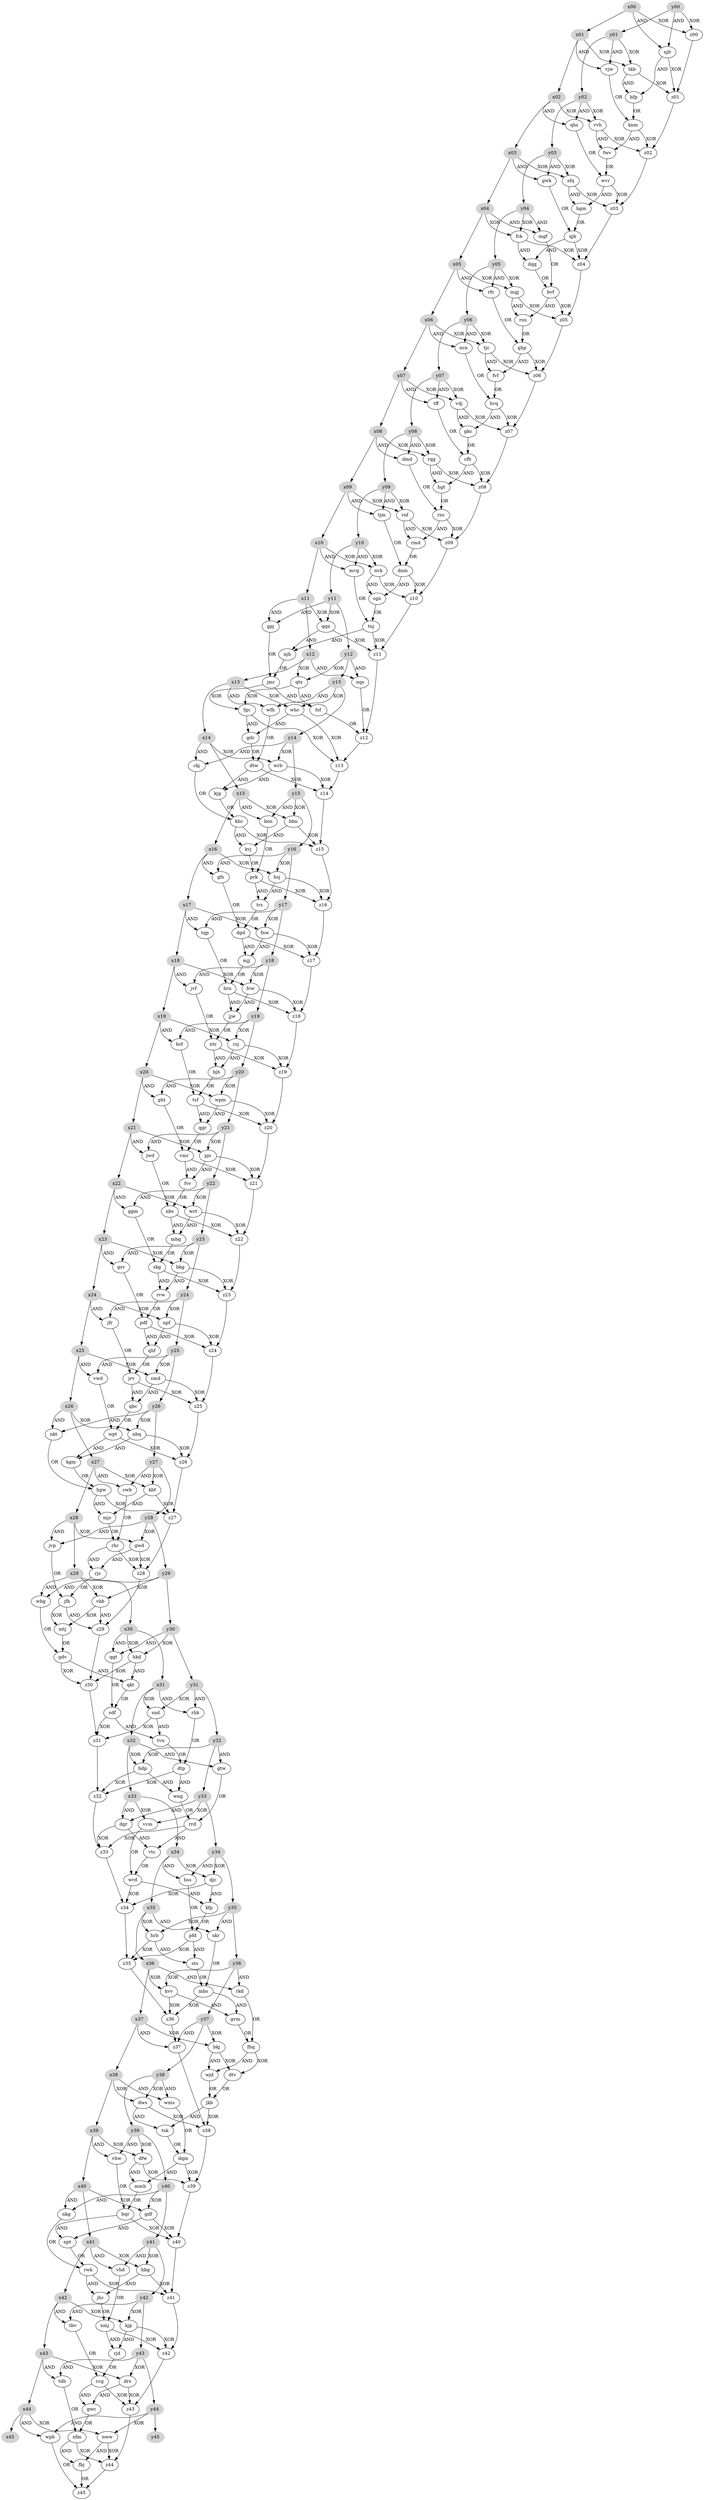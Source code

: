 
digraph G {
  subgraph input_x {
    node [style=filled,color=lightgrey];
    x00 -> x01 -> x02 -> x03 -> x04 -> x05 -> x06 -> x07 -> x08 -> x09 -> x10 -> x11 -> x12 -> x13 -> x14 -> x15 -> x16 -> x17 -> x18 -> x19 -> x20 -> x21 -> x22 -> x23 -> x24 -> x25 -> x26 -> x27 -> x28 -> x29 -> x30 -> x31 -> x32 -> x33 -> x34 -> x35 -> x36 -> x37 -> x38 -> x39 -> x40 -> x41 -> x42 -> x43 -> x44 -> x45;
  }
  subgraph input_y {
    node [style=filled,color=lightgrey];
    y00 -> y01 -> y02 -> y03 -> y04 -> y05 -> y06 -> y07 -> y08 -> y09 -> y10 -> y11 -> y12 -> y13 -> y14 -> y15 -> y16 -> y17 -> y18 -> y19 -> y20 -> y21 -> y22 -> y23 -> y24 -> y25 -> y26 -> y27 -> y28 -> y29 -> y30 -> y31 -> y32 -> y33 -> y34 -> y35 -> y36 -> y37 -> y38 -> y39 -> y40 -> y41 -> y42 -> y43 -> y44 -> y45;
  }
  subgraph output_z {
    z00 -> z01 -> z02 -> z03 -> z04 -> z05 -> z06 -> z07 -> z08 -> z09 -> z10 -> z11 -> z12 -> z13 -> z14 -> z15 -> z16 -> z17 -> z18 -> z19 -> z20 -> z21 -> z22 -> z23 -> z24 -> z25 -> z26 -> z27 -> z28 -> z29 -> z30 -> z31 -> z32 -> z33 -> z34 -> z35 -> z36 -> z37 -> z38 -> z39 -> z40 -> z41 -> z42 -> z43 -> z44 -> z45;
  }
"fcw" -> "jjw" [label="AND"]; "hrn" -> "jjw" [label="AND"];
"rhr" -> "rjs" [label="AND"]; "gwd" -> "rjs" [label="AND"];
"y24" -> "npf" [label="XOR"]; "x24" -> "npf" [label="XOR"];
"tnj" -> "z11" [label="XOR"]; "qqn" -> "z11" [label="XOR"];
"jfr" -> "jrv" [label="OR"]; "qhf" -> "jrv" [label="OR"];
"fgc" -> "gdr" [label="AND"]; "whc" -> "gdr" [label="AND"];
"dqm" -> "mmh" [label="AND"]; "dfw" -> "mmh" [label="AND"];
"y08" -> "rqg" [label="XOR"]; "x08" -> "rqg" [label="XOR"];
"wvr" -> "z03" [label="XOR"]; "sfq" -> "z03" [label="XOR"];
"y26" -> "nbq" [label="XOR"]; "x26" -> "nbq" [label="XOR"];
"x10" -> "nvk" [label="XOR"]; "y10" -> "nvk" [label="XOR"];
"rnc" -> "z09" [label="XOR"]; "rnf" -> "z09" [label="XOR"];
"dws" -> "tsk" [label="AND"]; "jkb" -> "tsk" [label="AND"];
"x34" -> "hss" [label="AND"]; "y34" -> "hss" [label="AND"];
"gkc" -> "cfb" [label="OR"]; "tff" -> "cfb" [label="OR"];
"mmh" -> "bqr" [label="OR"]; "vhw" -> "bqr" [label="OR"];
"vdj" -> "gkc" [label="AND"]; "hvq" -> "gkc" [label="AND"];
"kfp" -> "pfd" [label="OR"]; "hss" -> "pfd" [label="OR"];
"hbg" -> "jhc" [label="AND"]; "rwk" -> "jhc" [label="AND"];
"y42" -> "tbv" [label="AND"]; "x42" -> "tbv" [label="AND"];
"hgm" -> "qjk" [label="OR"]; "gwk" -> "qjk" [label="OR"];
"jmr" -> "fsf" [label="AND"]; "qts" -> "fsf" [label="AND"];
"prk" -> "z16" [label="XOR"]; "hsj" -> "z16" [label="XOR"];
"y22" -> "wct" [label="XOR"]; "x22" -> "wct" [label="XOR"];
"jwd" -> "nbs" [label="OR"]; "fvv" -> "nbs" [label="OR"];
"ckj" -> "khc" [label="OR"]; "kjg" -> "khc" [label="OR"];
"dgr" -> "z33" [label="XOR"]; "rrd" -> "z33" [label="XOR"];
"x00" -> "njb" [label="AND"]; "y00" -> "njb" [label="AND"];
"x08" -> "dmd" [label="AND"]; "y08" -> "dmd" [label="AND"];
"y15" -> "knn" [label="AND"]; "x15" -> "knn" [label="AND"];
"jfk" -> "z29" [label="AND"]; "vkb" -> "z29" [label="AND"];
"y33" -> "vvm" [label="XOR"]; "x33" -> "vvm" [label="XOR"];
"kjp" -> "z42" [label="XOR"]; "nmj" -> "z42" [label="XOR"];
"y02" -> "vvh" [label="XOR"]; "x02" -> "vvh" [label="XOR"];
"mgf" -> "bvf" [label="OR"]; "dqq" -> "bvf" [label="OR"];
"snd" -> "tvn" [label="AND"]; "sdf" -> "tvn" [label="AND"];
"rjd" -> "cvg" [label="OR"]; "tbv" -> "cvg" [label="OR"];
"ghp" -> "z06" [label="XOR"]; "tjc" -> "z06" [label="XOR"];
"kjp" -> "rjd" [label="AND"]; "nmj" -> "rjd" [label="AND"];
"mbg" -> "skg" [label="OR"]; "ggm" -> "skg" [label="OR"];
"wjd" -> "jkb" [label="OR"]; "dtv" -> "jkb" [label="OR"];
"x43" -> "drs" [label="XOR"]; "y43" -> "drs" [label="XOR"];
"qjk" -> "dqq" [label="AND"]; "fck" -> "dqq" [label="AND"];
"x38" -> "dws" [label="XOR"]; "y38" -> "dws" [label="XOR"];
"tkb" -> "hfp" [label="AND"]; "njb" -> "hfp" [label="AND"];
"pdf" -> "z24" [label="XOR"]; "npf" -> "z24" [label="XOR"];
"x36" -> "kvv" [label="XOR"]; "y36" -> "kvv" [label="XOR"];
"x41" -> "vhd" [label="AND"]; "y41" -> "vhd" [label="AND"];
"vjw" -> "knm" [label="OR"]; "hfp" -> "knm" [label="OR"];
"kgm" -> "hgw" [label="OR"]; "nkt" -> "hgw" [label="OR"];
"y07" -> "tff" [label="AND"]; "x07" -> "tff" [label="AND"];
"jjw" -> "ntr" [label="OR"]; "jvf" -> "ntr" [label="OR"];
"x41" -> "hbg" [label="XOR"]; "y41" -> "hbg" [label="XOR"];
"x39" -> "dfw" [label="XOR"]; "y39" -> "dfw" [label="XOR"];
"x25" -> "vwd" [label="AND"]; "y25" -> "vwd" [label="AND"];
"dtp" -> "z32" [label="XOR"]; "hdp" -> "z32" [label="XOR"];
"x19" -> "rsj" [label="XOR"]; "y19" -> "rsj" [label="XOR"];
"y43" -> "tdb" [label="AND"]; "x43" -> "tdb" [label="AND"];
"x05" -> "mgj" [label="XOR"]; "y05" -> "mgj" [label="XOR"];
"y01" -> "vjw" [label="AND"]; "x01" -> "vjw" [label="AND"];
"y20" -> "wpm" [label="XOR"]; "x20" -> "wpm" [label="XOR"];
"mbs" -> "z36" [label="XOR"]; "kvv" -> "z36" [label="XOR"];
"wrd" -> "kfp" [label="AND"]; "djc" -> "kfp" [label="AND"];
"x01" -> "tkb" [label="XOR"]; "y01" -> "tkb" [label="XOR"];
"gdr" -> "dtw" [label="OR"]; "wfh" -> "dtw" [label="OR"];
"wct" -> "mbg" [label="AND"]; "nbs" -> "mbg" [label="AND"];
"qqn" -> "njh" [label="AND"]; "tnj" -> "njh" [label="AND"];
"x17" -> "fnw" [label="XOR"]; "y17" -> "fnw" [label="XOR"];
"rnf" -> "rmd" [label="AND"]; "rnc" -> "rmd" [label="AND"];
"bbn" -> "kvj" [label="AND"]; "khc" -> "kvj" [label="AND"];
"x02" -> "qhs" [label="AND"]; "y02" -> "qhs" [label="AND"];
"skg" -> "z23" [label="XOR"]; "bkg" -> "z23" [label="XOR"];
"gdf" -> "z40" [label="XOR"]; "bqr" -> "z40" [label="XOR"];
"rqg" -> "hgt" [label="AND"]; "cfb" -> "hgt" [label="AND"];
"x27" -> "kbf" [label="XOR"]; "y27" -> "kbf" [label="XOR"];
"gdv" -> "qkt" [label="AND"]; "hkd" -> "qkt" [label="AND"];
"x14" -> "ckj" [label="AND"]; "y14" -> "ckj" [label="AND"];
"kvj" -> "prk" [label="OR"]; "knn" -> "prk" [label="OR"];
"tvn" -> "dtp" [label="OR"]; "rhk" -> "dtp" [label="OR"];
"fgc" -> "z13" [label="XOR"]; "whc" -> "z13" [label="XOR"];
"mjs" -> "rhr" [label="OR"]; "cwb" -> "rhr" [label="OR"];
"x09" -> "tjm" [label="AND"]; "y09" -> "tjm" [label="AND"];
"wpb" -> "z45" [label="OR"]; "fbj" -> "z45" [label="OR"];
"y23" -> "gsv" [label="AND"]; "x23" -> "gsv" [label="AND"];
"x25" -> "cmd" [label="XOR"]; "y25" -> "cmd" [label="XOR"];
"drs" -> "z43" [label="XOR"]; "cvg" -> "z43" [label="XOR"];
"x13" -> "whc" [label="XOR"]; "y13" -> "whc" [label="XOR"];
"vwd" -> "wpt" [label="OR"]; "qbc" -> "wpt" [label="OR"];
"knm" -> "z02" [label="XOR"]; "vvh" -> "z02" [label="XOR"];
"y18" -> "jvf" [label="AND"]; "x18" -> "jvf" [label="AND"];
"y23" -> "bkg" [label="XOR"]; "x23" -> "bkg" [label="XOR"];
"nfm" -> "fbj" [label="AND"]; "nww" -> "fbj" [label="AND"];
"rhr" -> "z28" [label="XOR"]; "gwd" -> "z28" [label="XOR"];
"fvf" -> "hvq" [label="OR"]; "ncn" -> "hvq" [label="OR"];
"cfb" -> "z08" [label="XOR"]; "rqg" -> "z08" [label="XOR"];
"bjh" -> "tsf" [label="OR"]; "bcf" -> "tsf" [label="OR"];
"dnm" -> "z10" [label="XOR"]; "nvk" -> "z10" [label="XOR"];
"y33" -> "dgr" [label="AND"]; "x33" -> "dgr" [label="AND"];
"y13" -> "wfh" [label="AND"]; "x13" -> "wfh" [label="AND"];
"wpt" -> "kgm" [label="AND"]; "nbq" -> "kgm" [label="AND"];
"y44" -> "nww" [label="XOR"]; "x44" -> "nww" [label="XOR"];
"hbg" -> "z41" [label="XOR"]; "rwk" -> "z41" [label="XOR"];
"tjm" -> "dnm" [label="OR"]; "rmd" -> "dnm" [label="OR"];
"y06" -> "ncn" [label="AND"]; "x06" -> "ncn" [label="AND"];
"y22" -> "ggm" [label="AND"]; "x22" -> "ggm" [label="AND"];
"sfq" -> "hgm" [label="AND"]; "wvr" -> "hgm" [label="AND"];
"bvf" -> "rsn" [label="AND"]; "mgj" -> "rsn" [label="AND"];
"vvh" -> "fwv" [label="AND"]; "knm" -> "fwv" [label="AND"];
"wpm" -> "z20" [label="XOR"]; "tsf" -> "z20" [label="XOR"];
"y31" -> "snd" [label="XOR"]; "x31" -> "snd" [label="XOR"];
"x04" -> "fck" [label="XOR"]; "y04" -> "fck" [label="XOR"];
"y42" -> "kjp" [label="XOR"]; "x42" -> "kjp" [label="XOR"];
"dtp" -> "wng" [label="AND"]; "hdp" -> "wng" [label="AND"];
"hgw" -> "z27" [label="XOR"]; "kbf" -> "z27" [label="XOR"];
"jmr" -> "fgc" [label="XOR"]; "qts" -> "fgc" [label="XOR"];
"y21" -> "pjs" [label="XOR"]; "x21" -> "pjs" [label="XOR"];
"x24" -> "jfr" [label="AND"]; "y24" -> "jfr" [label="AND"];
"wbg" -> "gdv" [label="OR"]; "mtj" -> "gdv" [label="OR"];
"pfd" -> "sts" [label="AND"]; "hrb" -> "sts" [label="AND"];
"fsf" -> "z12" [label="OR"]; "nqs" -> "z12" [label="OR"];
"x00" -> "z00" [label="XOR"]; "y00" -> "z00" [label="XOR"];
"bkj" -> "wjd" [label="AND"]; "fhq" -> "wjd" [label="AND"];
"drs" -> "gwc" [label="AND"]; "cvg" -> "gwc" [label="AND"];
"rsn" -> "ghp" [label="OR"]; "rfc" -> "ghp" [label="OR"];
"x09" -> "rnf" [label="XOR"]; "y09" -> "rnf" [label="XOR"];
"rkd" -> "fhq" [label="OR"]; "gvm" -> "fhq" [label="OR"];
"njb" -> "z01" [label="XOR"]; "tkb" -> "z01" [label="XOR"];
"jhc" -> "nmj" [label="OR"]; "vhd" -> "nmj" [label="OR"];
"wrb" -> "z14" [label="XOR"]; "dtw" -> "z14" [label="XOR"];
"y18" -> "fcw" [label="XOR"]; "x18" -> "fcw" [label="XOR"];
"x11" -> "gpj" [label="AND"]; "y11" -> "gpj" [label="AND"];
"y06" -> "tjc" [label="XOR"]; "x06" -> "tjc" [label="XOR"];
"y12" -> "nqs" [label="AND"]; "x12" -> "nqs" [label="AND"];
"y29" -> "wbg" [label="AND"]; "x29" -> "wbg" [label="AND"];
"y16" -> "hsj" [label="XOR"]; "x16" -> "hsj" [label="XOR"];
"nbq" -> "z26" [label="XOR"]; "wpt" -> "z26" [label="XOR"];
"x27" -> "cwb" [label="AND"]; "y27" -> "cwb" [label="AND"];
"y35" -> "hrb" [label="XOR"]; "x35" -> "hrb" [label="XOR"];
"dgr" -> "vtc" [label="AND"]; "rrd" -> "vtc" [label="AND"];
"y38" -> "wms" [label="AND"]; "x38" -> "wms" [label="AND"];
"tqp" -> "hrn" [label="OR"]; "mjj" -> "hrn" [label="OR"];
"pdf" -> "qhf" [label="AND"]; "npf" -> "qhf" [label="AND"];
"qkt" -> "sdf" [label="OR"]; "qgt" -> "sdf" [label="OR"];
"x28" -> "jvp" [label="AND"]; "y28" -> "jvp" [label="AND"];
"qgr" -> "vmr" [label="OR"]; "ght" -> "vmr" [label="OR"];
"y36" -> "rkd" [label="AND"]; "x36" -> "rkd" [label="AND"];
"tsk" -> "dqm" [label="OR"]; "wms" -> "dqm" [label="OR"];
"x32" -> "gtw" [label="AND"]; "y32" -> "gtw" [label="AND"];
"gsv" -> "pdf" [label="OR"]; "rvw" -> "pdf" [label="OR"];
"y17" -> "tqp" [label="AND"]; "x17" -> "tqp" [label="AND"];
"nbs" -> "z22" [label="XOR"]; "wct" -> "z22" [label="XOR"];
"nvk" -> "cgn" [label="AND"]; "dnm" -> "cgn" [label="AND"];
"vmr" -> "z21" [label="XOR"]; "pjs" -> "z21" [label="XOR"];
"tsf" -> "qgr" [label="AND"]; "wpm" -> "qgr" [label="AND"];
"y03" -> "gwk" [label="AND"]; "x03" -> "gwk" [label="AND"];
"bqr" -> "npt" [label="AND"]; "gdf" -> "npt" [label="AND"];
"y26" -> "nkt" [label="AND"]; "x26" -> "nkt" [label="AND"];
"rsj" -> "z19" [label="XOR"]; "ntr" -> "z19" [label="XOR"];
"y19" -> "bcf" [label="AND"]; "x19" -> "bcf" [label="AND"];
"rsj" -> "bjh" [label="AND"]; "ntr" -> "bjh" [label="AND"];
"hkd" -> "z30" [label="XOR"]; "gdv" -> "z30" [label="XOR"];
"vkb" -> "mtj" [label="XOR"]; "jfk" -> "mtj" [label="XOR"];
"dmd" -> "rnc" [label="OR"]; "hgt" -> "rnc" [label="OR"];
"x16" -> "gfs" [label="AND"]; "y16" -> "gfs" [label="AND"];
"x04" -> "mgf" [label="AND"]; "y04" -> "mgf" [label="AND"];
"x40" -> "gdf" [label="XOR"]; "y40" -> "gdf" [label="XOR"];
"y10" -> "mvg" [label="AND"]; "x10" -> "mvg" [label="AND"];
"y05" -> "rfc" [label="AND"]; "x05" -> "rfc" [label="AND"];
"y03" -> "sfq" [label="XOR"]; "x03" -> "sfq" [label="XOR"];
"x28" -> "gwd" [label="XOR"]; "y28" -> "gwd" [label="XOR"];
"wrd" -> "z34" [label="XOR"]; "djc" -> "z34" [label="XOR"];
"bkj" -> "dtv" [label="XOR"]; "fhq" -> "dtv" [label="XOR"];
"vdj" -> "z07" [label="XOR"]; "hvq" -> "z07" [label="XOR"];
"gpj" -> "jmr" [label="OR"]; "njh" -> "jmr" [label="OR"];
"dws" -> "z38" [label="XOR"]; "jkb" -> "z38" [label="XOR"];
"vvm" -> "wrd" [label="OR"]; "vtc" -> "wrd" [label="OR"];
"jvp" -> "jfk" [label="OR"]; "rjs" -> "jfk" [label="OR"];
"y15" -> "bbn" [label="XOR"]; "x15" -> "bbn" [label="XOR"];
"y34" -> "djc" [label="XOR"]; "x34" -> "djc" [label="XOR"];
"y07" -> "vdj" [label="XOR"]; "x07" -> "vdj" [label="XOR"];
"nkg" -> "rwk" [label="OR"]; "npt" -> "rwk" [label="OR"];
"hgw" -> "mjs" [label="AND"]; "kbf" -> "mjs" [label="AND"];
"y12" -> "qts" [label="XOR"]; "x12" -> "qts" [label="XOR"];
"wng" -> "rrd" [label="OR"]; "gtw" -> "rrd" [label="OR"];
"jrv" -> "z25" [label="XOR"]; "cmd" -> "z25" [label="XOR"];
"pjs" -> "fvv" [label="AND"]; "vmr" -> "fvv" [label="AND"];
"bbn" -> "z15" [label="XOR"]; "khc" -> "z15" [label="XOR"];
"sts" -> "mbs" [label="OR"]; "skr" -> "mbs" [label="OR"];
"x30" -> "qgt" [label="AND"]; "y30" -> "qgt" [label="AND"];
"y37" -> "bkj" [label="XOR"]; "x37" -> "bkj" [label="XOR"];
"nww" -> "z44" [label="XOR"]; "nfm" -> "z44" [label="XOR"];
"bkg" -> "rvw" [label="AND"]; "skg" -> "rvw" [label="AND"];
"y32" -> "hdp" [label="XOR"]; "x32" -> "hdp" [label="XOR"];
"qhs" -> "wvr" [label="OR"]; "fwv" -> "wvr" [label="OR"];
"x30" -> "hkd" [label="XOR"]; "y30" -> "hkd" [label="XOR"];
"y44" -> "wpb" [label="AND"]; "x44" -> "wpb" [label="AND"];
"x20" -> "ght" [label="AND"]; "y20" -> "ght" [label="AND"];
"y39" -> "vhw" [label="AND"]; "x39" -> "vhw" [label="AND"];
"dgd" -> "z17" [label="XOR"]; "fnw" -> "z17" [label="XOR"];
"tjc" -> "fvf" [label="AND"]; "ghp" -> "fvf" [label="AND"];
"y14" -> "wrb" [label="XOR"]; "x14" -> "wrb" [label="XOR"];
"fnw" -> "mjj" [label="AND"]; "dgd" -> "mjj" [label="AND"];
"sdf" -> "z31" [label="XOR"]; "snd" -> "z31" [label="XOR"];
"mbs" -> "gvm" [label="AND"]; "kvv" -> "gvm" [label="AND"];
"x31" -> "rhk" [label="AND"]; "y31" -> "rhk" [label="AND"];
"x37" -> "z37" [label="AND"]; "y37" -> "z37" [label="AND"];
"mgj" -> "z05" [label="XOR"]; "bvf" -> "z05" [label="XOR"];
"trs" -> "dgd" [label="OR"]; "gfs" -> "dgd" [label="OR"];
"hrb" -> "z35" [label="XOR"]; "pfd" -> "z35" [label="XOR"];
"wrb" -> "kjg" [label="AND"]; "dtw" -> "kjg" [label="AND"];
"x11" -> "qqn" [label="XOR"]; "y11" -> "qqn" [label="XOR"];
"fcw" -> "z18" [label="XOR"]; "hrn" -> "z18" [label="XOR"];
"y35" -> "skr" [label="AND"]; "x35" -> "skr" [label="AND"];
"y29" -> "vkb" [label="XOR"]; "x29" -> "vkb" [label="XOR"];
"x40" -> "nkg" [label="AND"]; "y40" -> "nkg" [label="AND"];
"prk" -> "trs" [label="AND"]; "hsj" -> "trs" [label="AND"];
"cmd" -> "qbc" [label="AND"]; "jrv" -> "qbc" [label="AND"];
"gwc" -> "nfm" [label="OR"]; "tdb" -> "nfm" [label="OR"];
"qjk" -> "z04" [label="XOR"]; "fck" -> "z04" [label="XOR"];
"dqm" -> "z39" [label="XOR"]; "dfw" -> "z39" [label="XOR"];
"y21" -> "jwd" [label="AND"]; "x21" -> "jwd" [label="AND"];
"mvg" -> "tnj" [label="OR"]; "cgn" -> "tnj" [label="OR"];
}